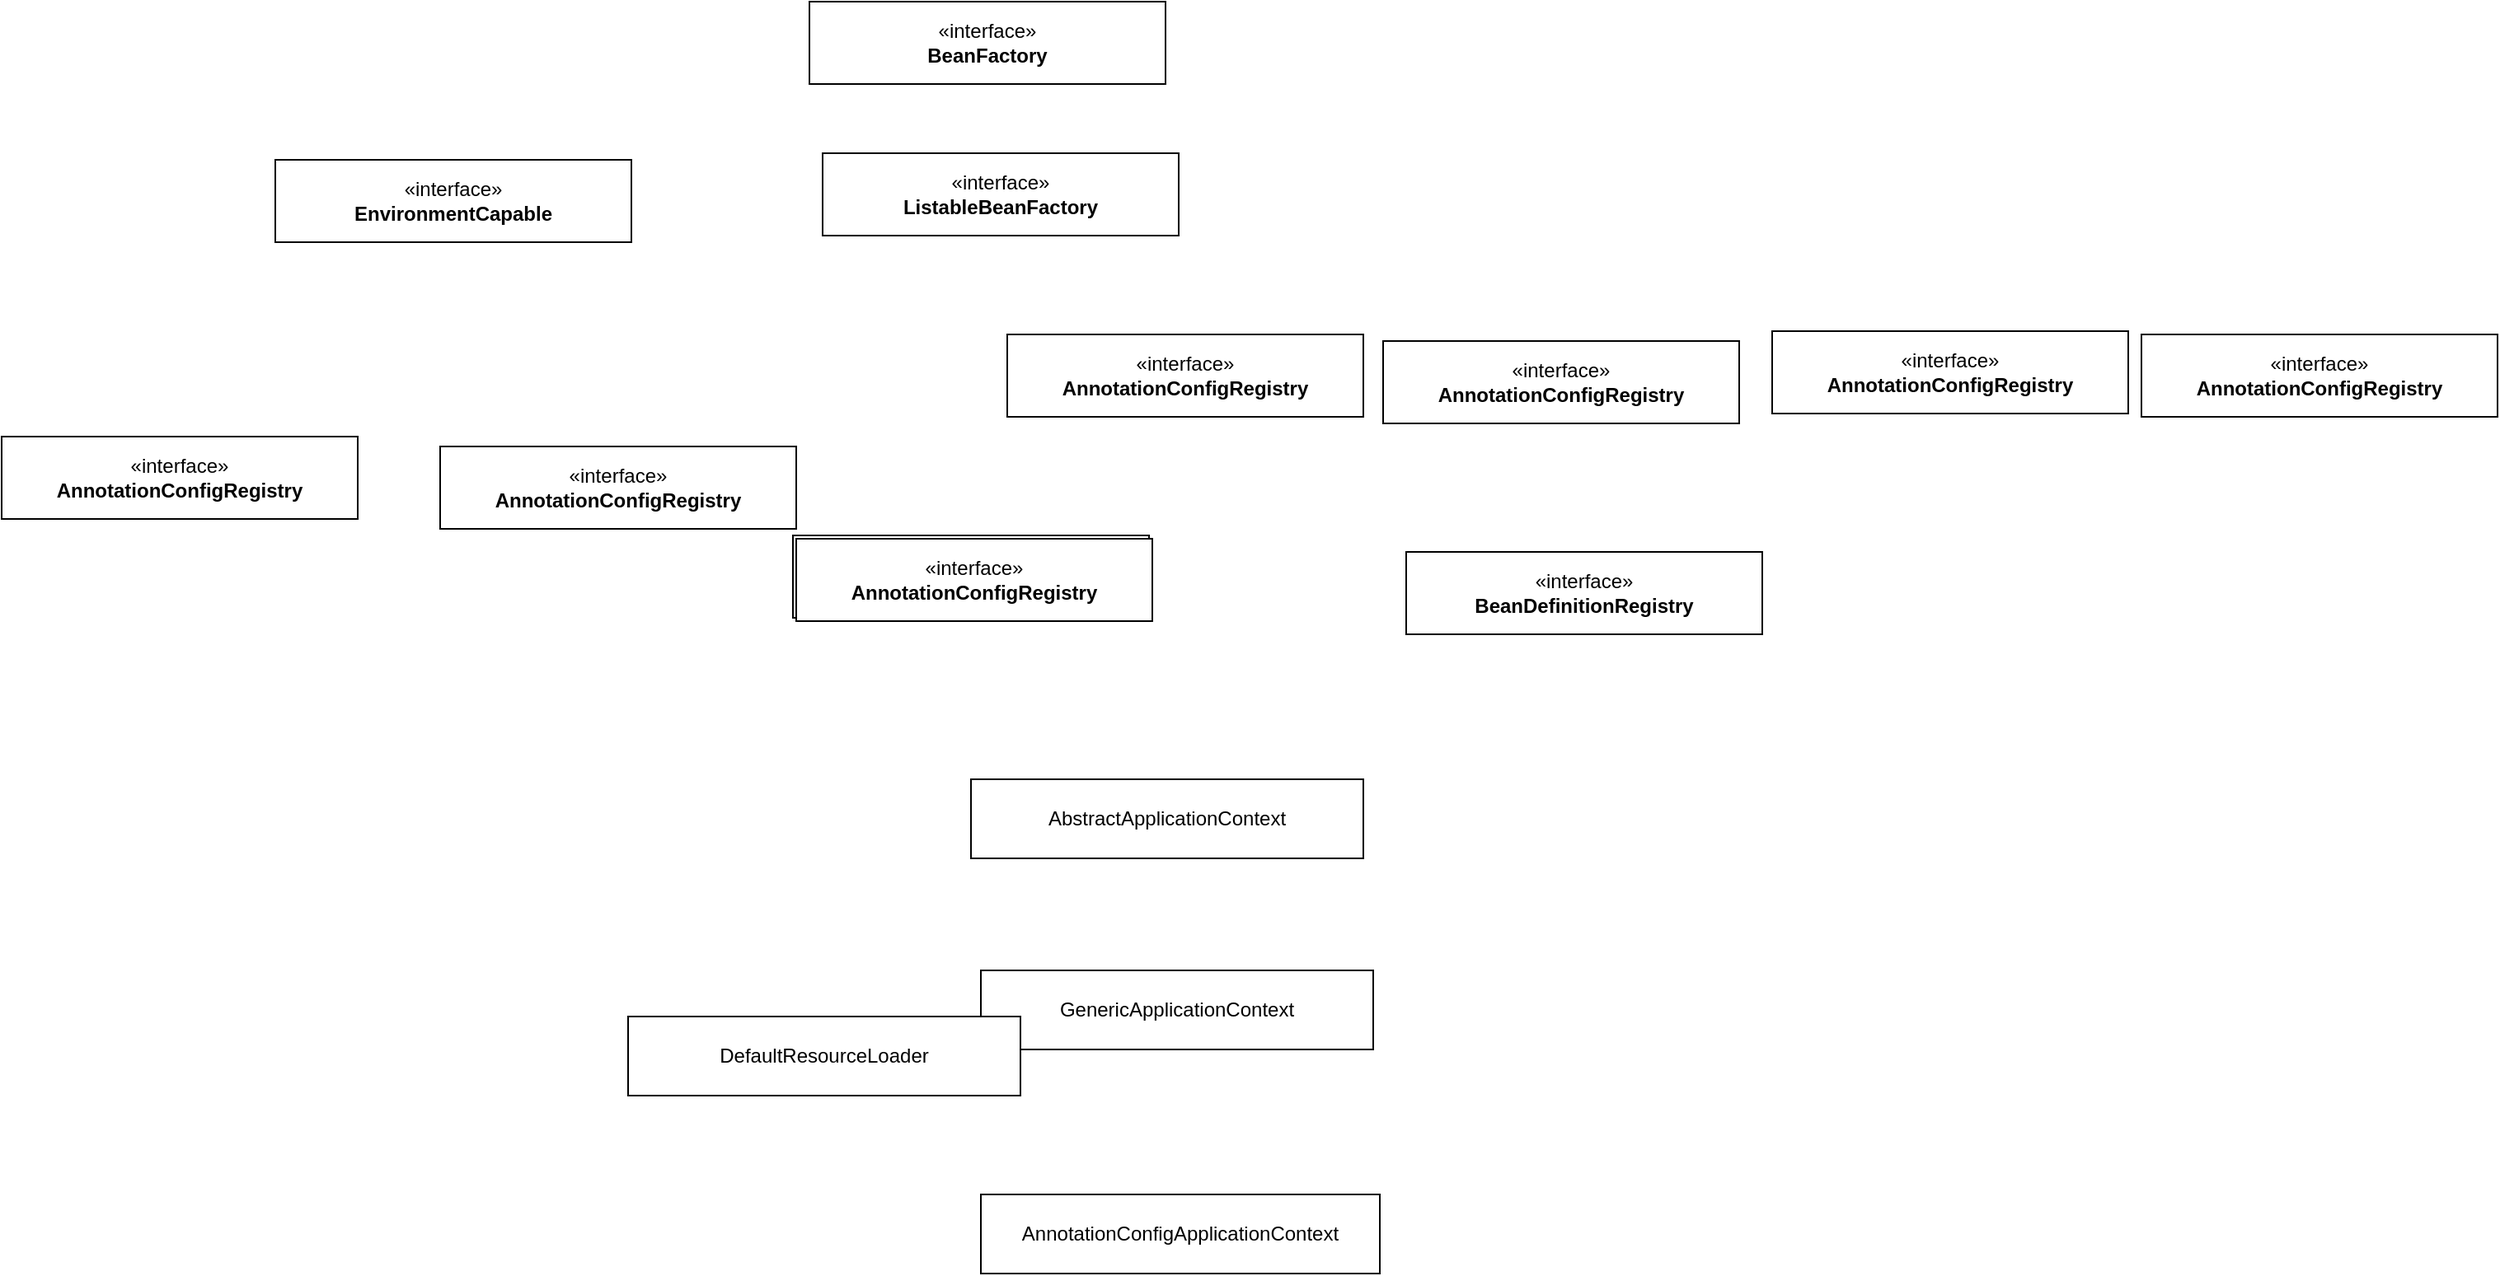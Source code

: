 <mxfile version="23.0.2" type="github">
  <diagram name="第 1 页" id="neKxh6z_9__IzbFEOgkC">
    <mxGraphModel dx="2261" dy="1907" grid="1" gridSize="2" guides="1" tooltips="1" connect="1" arrows="1" fold="1" page="1" pageScale="1" pageWidth="827" pageHeight="1169" math="0" shadow="0">
      <root>
        <mxCell id="0" />
        <mxCell id="1" parent="0" />
        <mxCell id="-akV54SEEkOJsXPi6OF7-1" value="«interface»&lt;br&gt;&lt;b&gt;AnnotationConfigRegistry&lt;/b&gt;" style="html=1;whiteSpace=wrap;" vertex="1" parent="1">
          <mxGeometry x="150" y="58" width="216" height="50" as="geometry" />
        </mxCell>
        <mxCell id="-akV54SEEkOJsXPi6OF7-2" value="AnnotationConfigApplicationContext" style="html=1;whiteSpace=wrap;" vertex="1" parent="1">
          <mxGeometry x="264" y="458" width="242" height="48" as="geometry" />
        </mxCell>
        <mxCell id="-akV54SEEkOJsXPi6OF7-3" value="GenericApplicationContext" style="html=1;whiteSpace=wrap;" vertex="1" parent="1">
          <mxGeometry x="264" y="322" width="238" height="48" as="geometry" />
        </mxCell>
        <mxCell id="-akV54SEEkOJsXPi6OF7-4" value="AbstractApplicationContext" style="html=1;whiteSpace=wrap;" vertex="1" parent="1">
          <mxGeometry x="258" y="206" width="238" height="48" as="geometry" />
        </mxCell>
        <mxCell id="-akV54SEEkOJsXPi6OF7-5" value="«interface»&lt;br&gt;&lt;b&gt;BeanDefinitionRegistry&lt;/b&gt;" style="html=1;whiteSpace=wrap;" vertex="1" parent="1">
          <mxGeometry x="522" y="68" width="216" height="50" as="geometry" />
        </mxCell>
        <mxCell id="-akV54SEEkOJsXPi6OF7-6" value="DefaultResourceLoader" style="html=1;whiteSpace=wrap;" vertex="1" parent="1">
          <mxGeometry x="50" y="350" width="238" height="48" as="geometry" />
        </mxCell>
        <mxCell id="-akV54SEEkOJsXPi6OF7-7" value="«interface»&lt;br&gt;&lt;b&gt;AnnotationConfigRegistry&lt;/b&gt;" style="html=1;whiteSpace=wrap;" vertex="1" parent="1">
          <mxGeometry x="152" y="60" width="216" height="50" as="geometry" />
        </mxCell>
        <mxCell id="-akV54SEEkOJsXPi6OF7-8" value="«interface»&lt;br&gt;&lt;b&gt;AnnotationConfigRegistry&lt;/b&gt;" style="html=1;whiteSpace=wrap;" vertex="1" parent="1">
          <mxGeometry x="-64" y="4" width="216" height="50" as="geometry" />
        </mxCell>
        <mxCell id="-akV54SEEkOJsXPi6OF7-9" value="«interface»&lt;br&gt;&lt;b&gt;AnnotationConfigRegistry&lt;/b&gt;" style="html=1;whiteSpace=wrap;" vertex="1" parent="1">
          <mxGeometry x="-330" y="-2" width="216" height="50" as="geometry" />
        </mxCell>
        <mxCell id="-akV54SEEkOJsXPi6OF7-10" value="«interface»&lt;br&gt;&lt;b&gt;ListableBeanFactory&lt;/b&gt;" style="html=1;whiteSpace=wrap;" vertex="1" parent="1">
          <mxGeometry x="168" y="-174" width="216" height="50" as="geometry" />
        </mxCell>
        <mxCell id="-akV54SEEkOJsXPi6OF7-11" value="«interface»&lt;br&gt;&lt;b&gt;AnnotationConfigRegistry&lt;/b&gt;" style="html=1;whiteSpace=wrap;" vertex="1" parent="1">
          <mxGeometry x="744" y="-66" width="216" height="50" as="geometry" />
        </mxCell>
        <mxCell id="-akV54SEEkOJsXPi6OF7-12" value="«interface»&lt;br&gt;&lt;b&gt;AnnotationConfigRegistry&lt;/b&gt;" style="html=1;whiteSpace=wrap;" vertex="1" parent="1">
          <mxGeometry x="508" y="-60" width="216" height="50" as="geometry" />
        </mxCell>
        <mxCell id="-akV54SEEkOJsXPi6OF7-13" value="«interface»&lt;br&gt;&lt;b&gt;BeanFactory&lt;/b&gt;" style="html=1;whiteSpace=wrap;" vertex="1" parent="1">
          <mxGeometry x="160" y="-266" width="216" height="50" as="geometry" />
        </mxCell>
        <mxCell id="-akV54SEEkOJsXPi6OF7-14" value="«interface»&lt;br&gt;&lt;b&gt;EnvironmentCapable&lt;/b&gt;" style="html=1;whiteSpace=wrap;" vertex="1" parent="1">
          <mxGeometry x="-164" y="-170" width="216" height="50" as="geometry" />
        </mxCell>
        <mxCell id="-akV54SEEkOJsXPi6OF7-15" value="«interface»&lt;br&gt;&lt;b&gt;AnnotationConfigRegistry&lt;/b&gt;" style="html=1;whiteSpace=wrap;" vertex="1" parent="1">
          <mxGeometry x="280" y="-64" width="216" height="50" as="geometry" />
        </mxCell>
        <mxCell id="-akV54SEEkOJsXPi6OF7-16" value="«interface»&lt;br&gt;&lt;b&gt;AnnotationConfigRegistry&lt;/b&gt;" style="html=1;whiteSpace=wrap;" vertex="1" parent="1">
          <mxGeometry x="968" y="-64" width="216" height="50" as="geometry" />
        </mxCell>
      </root>
    </mxGraphModel>
  </diagram>
</mxfile>
